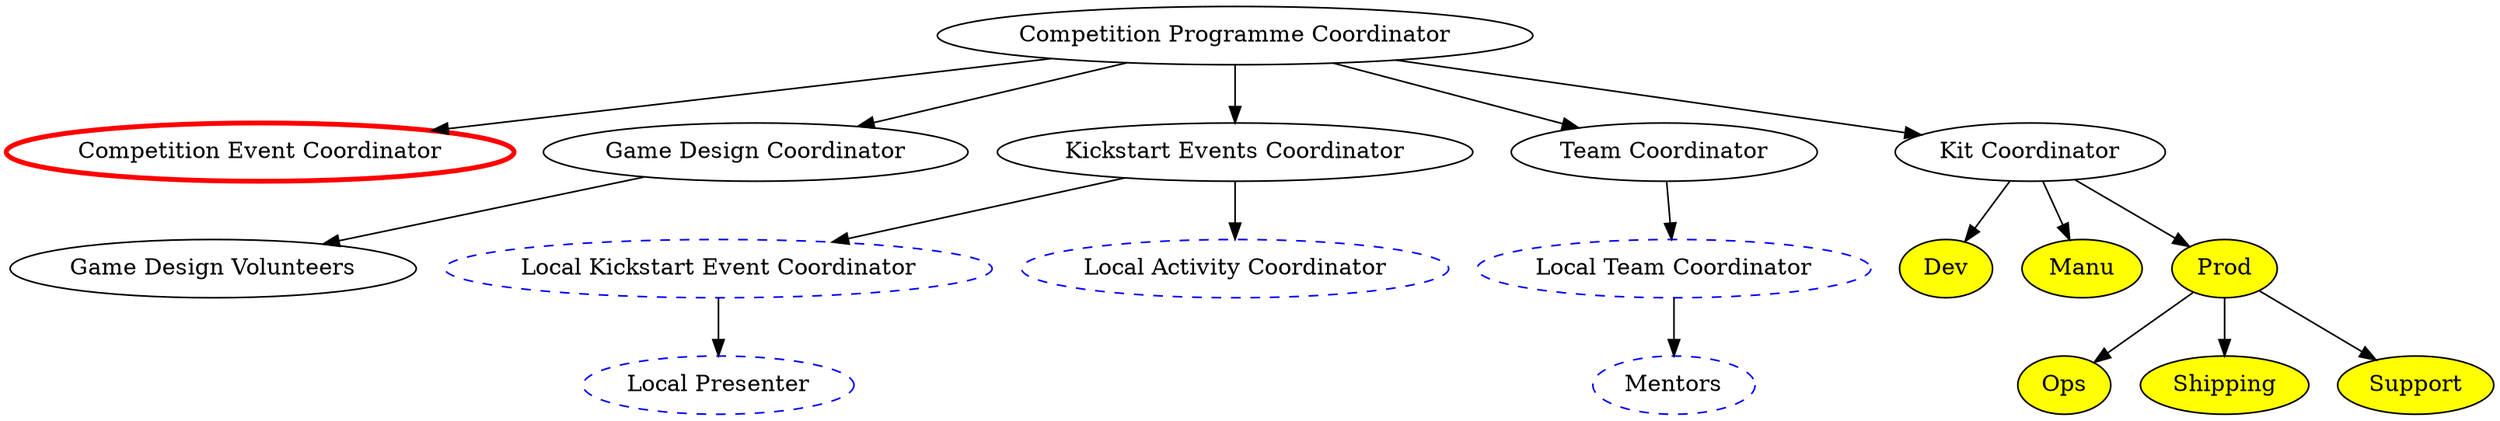 digraph {
	####### Node declarations
	comp_prog_coord [label="Competition Programme Coordinator" email="competition-program@studentrobotics.org"];
	
	# Competition Coordinator Subordinates
	comp_event_coord [label="Competition Event Coordinator" color=red penwidth=3 rolesexclude=true]; // Email and tel defined in comp-event.dot
	game_design_coord [label="Game Design Coordinator" email="game-design@studentrobotics.org"];
	kickstart_event_coord [label="Kickstart Events Coordinator" email="kickstart@studentrobotics.org"];
	team_coord [label="Team Coordinator" email="teams@studentrobotics.org"];
	kit [label="Kit Coordinator" email="kit@studentrobotics.org"];
	
	### Fourth Level
	
	# Kickstart Event Coordinator Subordinates
	local_ks_event_coord[label="Local Kickstart Event Coordinator" color=blue style=dashed contactsexclude=true];
	local_activity_coord[label="Local Activity Coordinator" color=blue style=dashed contactsexclude=true];
	
	local_team_coord[label="Local Team Coordinator" color=blue style=dashed contactsexclude=true];

	game_design_volunteers[label="Game Design Volunteers" contactsexclude=true];

	# Kit Coordinator Subordinates
	kit_dev[label="Dev" fillcolor=yellow style=filled contactsexclude=true];
	kit_manu[label="Manu" fillcolor=yellow style=filled contactsexclude=true];
	kit_prod[label="Prod" fillcolor=yellow style=filled contactsexclude=true];
	
	### Fifth Level
	local_presenter[label="Local Presenter" color=blue style=dashed contactsexclude=true];
	
	mentors[label="Mentors" color=blue style=dashed contactsexclude=true];
	
	# Kit Prod Subordinates
	kit_ops[label="Ops" fillcolor=yellow style=filled contactsexclude=true];
	kit_shipping[label="Shipping" fillcolor=yellow style=filled contactsexclude=true];
	kit_support[label="Support" fillcolor=yellow style=filled contactsexclude=true];
	
	###### Connections between nodes
	
	comp_prog_coord -> { comp_event_coord game_design_coord kickstart_event_coord team_coord kit };
	
	kickstart_event_coord -> { local_ks_event_coord local_activity_coord };
		
	local_ks_event_coord -> { local_presenter };
		
	team_coord -> local_team_coord;
	local_team_coord -> mentors;
		
	kit -> { kit_dev kit_manu kit_prod };
	kit_prod -> { kit_ops kit_shipping kit_support };

	game_design_coord -> game_design_volunteers;
}
		      